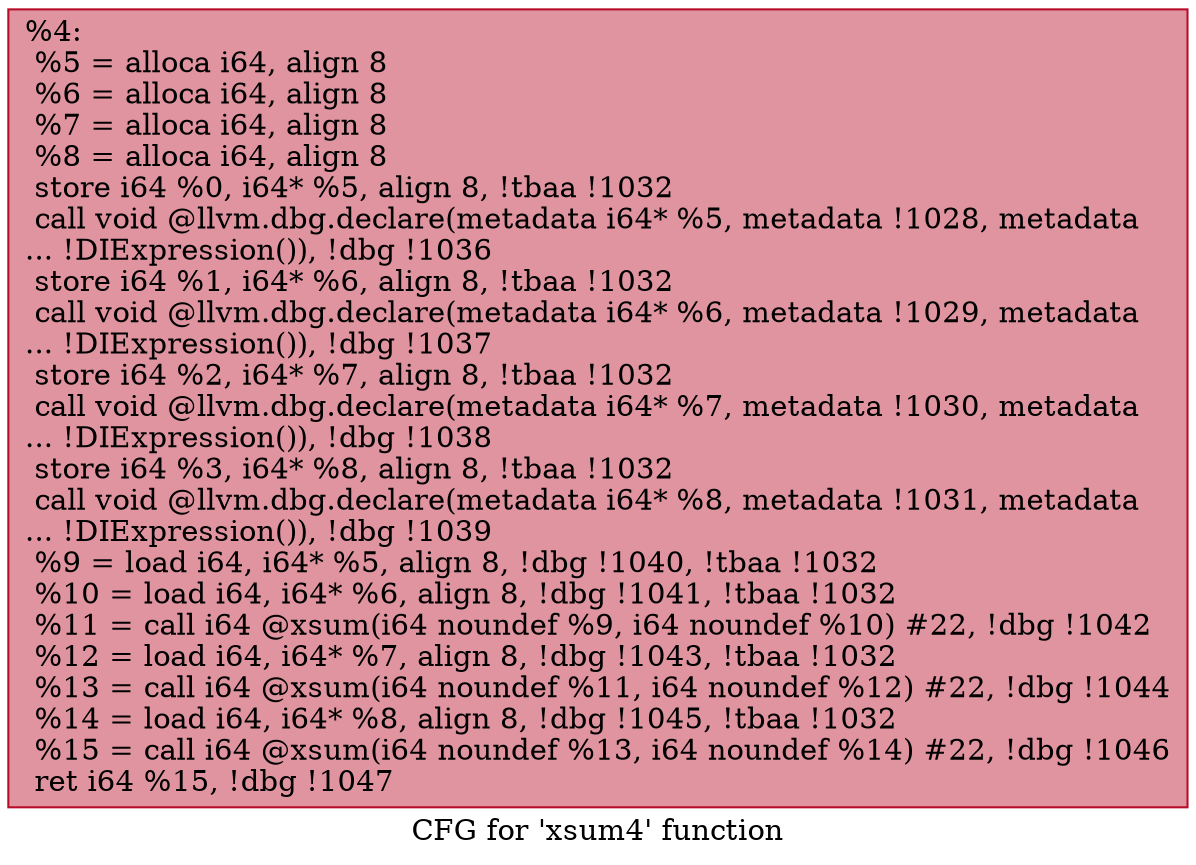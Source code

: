digraph "CFG for 'xsum4' function" {
	label="CFG for 'xsum4' function";

	Node0x127d880 [shape=record,color="#b70d28ff", style=filled, fillcolor="#b70d2870",label="{%4:\l  %5 = alloca i64, align 8\l  %6 = alloca i64, align 8\l  %7 = alloca i64, align 8\l  %8 = alloca i64, align 8\l  store i64 %0, i64* %5, align 8, !tbaa !1032\l  call void @llvm.dbg.declare(metadata i64* %5, metadata !1028, metadata\l... !DIExpression()), !dbg !1036\l  store i64 %1, i64* %6, align 8, !tbaa !1032\l  call void @llvm.dbg.declare(metadata i64* %6, metadata !1029, metadata\l... !DIExpression()), !dbg !1037\l  store i64 %2, i64* %7, align 8, !tbaa !1032\l  call void @llvm.dbg.declare(metadata i64* %7, metadata !1030, metadata\l... !DIExpression()), !dbg !1038\l  store i64 %3, i64* %8, align 8, !tbaa !1032\l  call void @llvm.dbg.declare(metadata i64* %8, metadata !1031, metadata\l... !DIExpression()), !dbg !1039\l  %9 = load i64, i64* %5, align 8, !dbg !1040, !tbaa !1032\l  %10 = load i64, i64* %6, align 8, !dbg !1041, !tbaa !1032\l  %11 = call i64 @xsum(i64 noundef %9, i64 noundef %10) #22, !dbg !1042\l  %12 = load i64, i64* %7, align 8, !dbg !1043, !tbaa !1032\l  %13 = call i64 @xsum(i64 noundef %11, i64 noundef %12) #22, !dbg !1044\l  %14 = load i64, i64* %8, align 8, !dbg !1045, !tbaa !1032\l  %15 = call i64 @xsum(i64 noundef %13, i64 noundef %14) #22, !dbg !1046\l  ret i64 %15, !dbg !1047\l}"];
}
